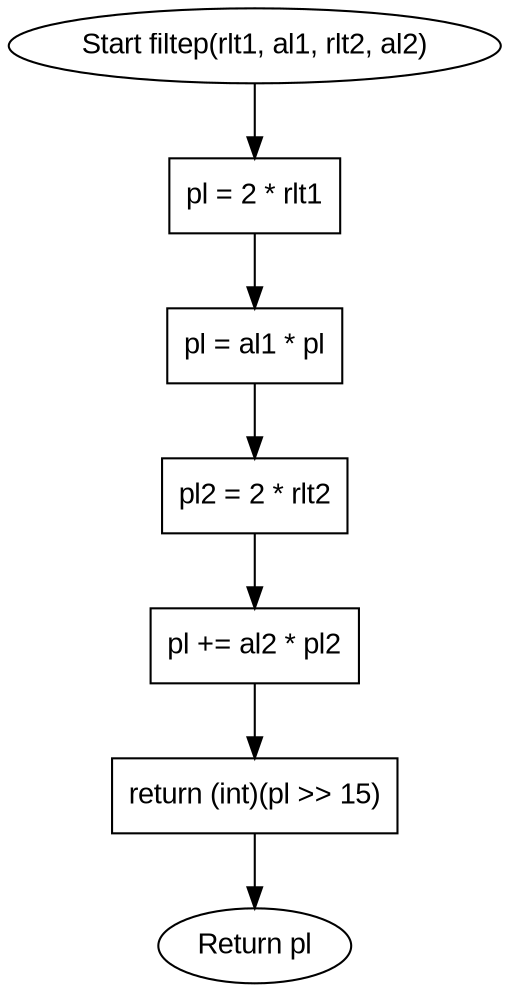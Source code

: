 digraph filtep {
    rankdir=TB;
    node [shape=box, fontname=Arial];
    edge [fontname=Arial];

    start [label="Start filtep(rlt1, al1, rlt2, al2)", shape=ellipse];
    end [label="Return pl", shape=ellipse];
    
    node1 [label="pl = 2 * rlt1"];
    node2 [label="pl = al1 * pl"];
    node3 [label="pl2 = 2 * rlt2"];
    node4 [label="pl += al2 * pl2"];
    node5 [label="return (int)(pl >> 15)"];
    
    start -> node1;
    node1 -> node2;
    node2 -> node3;
    node3 -> node4;
    node4 -> node5;
    node5 -> end;
}